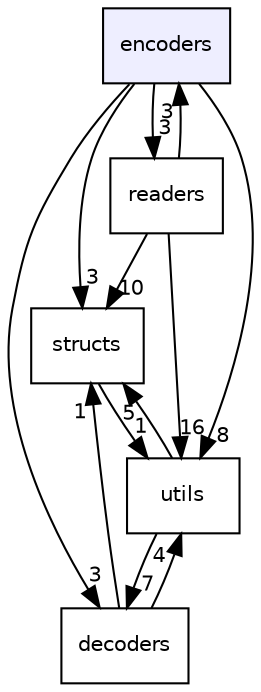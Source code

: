 digraph "encoders" {
  compound=true
  node [ fontsize="10", fontname="Helvetica"];
  edge [ labelfontsize="10", labelfontname="Helvetica"];
  dir_ab392e1f2e276e4ffef88ae16410a01f [shape=box, label="encoders", style="filled", fillcolor="#eeeeff", pencolor="black", URL="dir_ab392e1f2e276e4ffef88ae16410a01f.html"];
  dir_f2f9d8adab1c531b9e16958611d1c5b5 [shape=box label="structs" URL="dir_f2f9d8adab1c531b9e16958611d1c5b5.html"];
  dir_0fdff13a6bf7d3e0e4bce0f208d21ea8 [shape=box label="decoders" URL="dir_0fdff13a6bf7d3e0e4bce0f208d21ea8.html"];
  dir_cbdb8362360e11eafe2fa3bc74cf0ffd [shape=box label="utils" URL="dir_cbdb8362360e11eafe2fa3bc74cf0ffd.html"];
  dir_d2489d6607833285098a6489d400f3c8 [shape=box label="readers" URL="dir_d2489d6607833285098a6489d400f3c8.html"];
  dir_f2f9d8adab1c531b9e16958611d1c5b5->dir_cbdb8362360e11eafe2fa3bc74cf0ffd [headlabel="1", labeldistance=1.5 headhref="dir_000002_000008.html"];
  dir_0fdff13a6bf7d3e0e4bce0f208d21ea8->dir_f2f9d8adab1c531b9e16958611d1c5b5 [headlabel="1", labeldistance=1.5 headhref="dir_000004_000002.html"];
  dir_0fdff13a6bf7d3e0e4bce0f208d21ea8->dir_cbdb8362360e11eafe2fa3bc74cf0ffd [headlabel="4", labeldistance=1.5 headhref="dir_000004_000008.html"];
  dir_cbdb8362360e11eafe2fa3bc74cf0ffd->dir_f2f9d8adab1c531b9e16958611d1c5b5 [headlabel="5", labeldistance=1.5 headhref="dir_000008_000002.html"];
  dir_cbdb8362360e11eafe2fa3bc74cf0ffd->dir_0fdff13a6bf7d3e0e4bce0f208d21ea8 [headlabel="7", labeldistance=1.5 headhref="dir_000008_000004.html"];
  dir_d2489d6607833285098a6489d400f3c8->dir_f2f9d8adab1c531b9e16958611d1c5b5 [headlabel="10", labeldistance=1.5 headhref="dir_000003_000002.html"];
  dir_d2489d6607833285098a6489d400f3c8->dir_cbdb8362360e11eafe2fa3bc74cf0ffd [headlabel="16", labeldistance=1.5 headhref="dir_000003_000008.html"];
  dir_d2489d6607833285098a6489d400f3c8->dir_ab392e1f2e276e4ffef88ae16410a01f [headlabel="3", labeldistance=1.5 headhref="dir_000003_000006.html"];
  dir_ab392e1f2e276e4ffef88ae16410a01f->dir_f2f9d8adab1c531b9e16958611d1c5b5 [headlabel="3", labeldistance=1.5 headhref="dir_000006_000002.html"];
  dir_ab392e1f2e276e4ffef88ae16410a01f->dir_0fdff13a6bf7d3e0e4bce0f208d21ea8 [headlabel="3", labeldistance=1.5 headhref="dir_000006_000004.html"];
  dir_ab392e1f2e276e4ffef88ae16410a01f->dir_cbdb8362360e11eafe2fa3bc74cf0ffd [headlabel="8", labeldistance=1.5 headhref="dir_000006_000008.html"];
  dir_ab392e1f2e276e4ffef88ae16410a01f->dir_d2489d6607833285098a6489d400f3c8 [headlabel="3", labeldistance=1.5 headhref="dir_000006_000003.html"];
}
